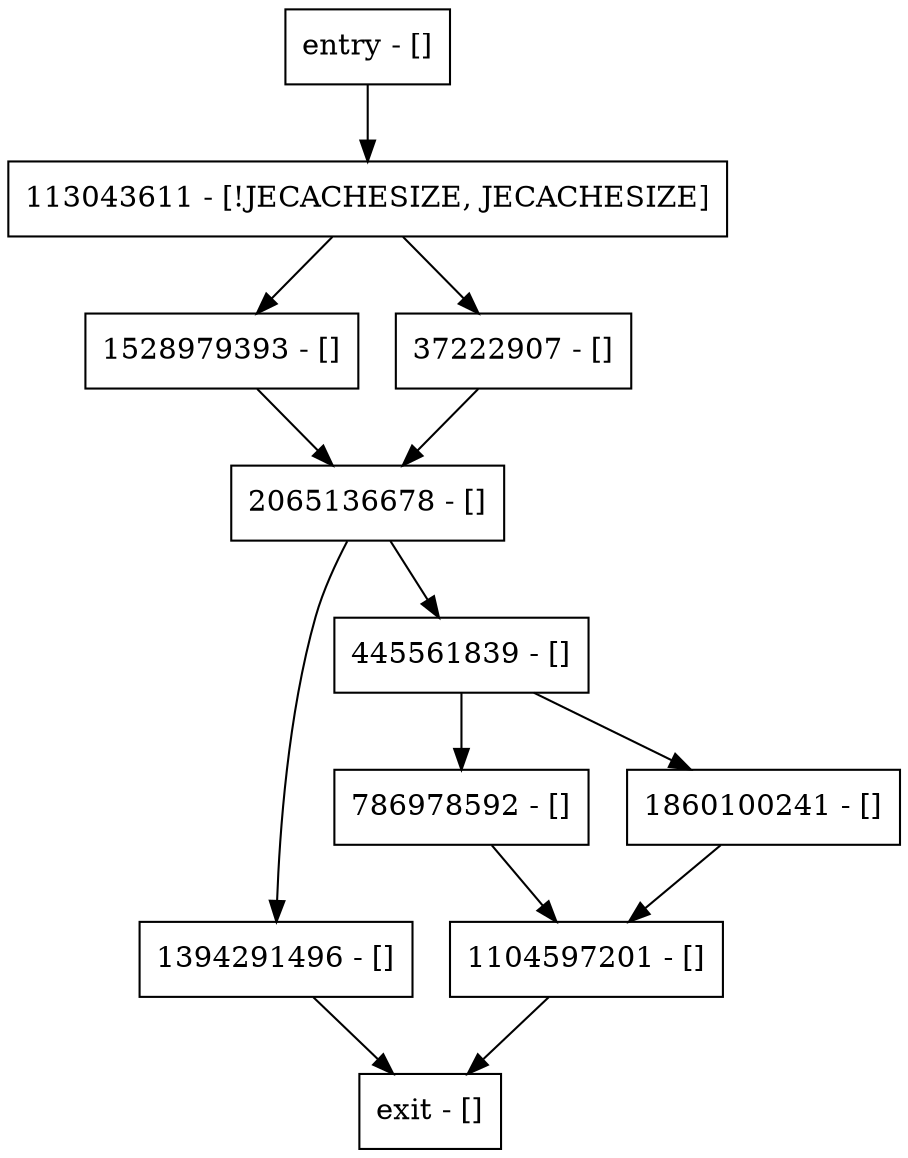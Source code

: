 digraph open {
node [shape=record];
1394291496 [label="1394291496 - []"];
entry [label="entry - []"];
exit [label="exit - []"];
786978592 [label="786978592 - []"];
113043611 [label="113043611 - [!JECACHESIZE, JECACHESIZE]"];
1860100241 [label="1860100241 - []"];
1104597201 [label="1104597201 - []"];
1528979393 [label="1528979393 - []"];
2065136678 [label="2065136678 - []"];
445561839 [label="445561839 - []"];
37222907 [label="37222907 - []"];
entry;
exit;
1394291496 -> exit;
entry -> 113043611;
786978592 -> 1104597201;
113043611 -> 1528979393;
113043611 -> 37222907;
1860100241 -> 1104597201;
1104597201 -> exit;
1528979393 -> 2065136678;
2065136678 -> 1394291496;
2065136678 -> 445561839;
445561839 -> 786978592;
445561839 -> 1860100241;
37222907 -> 2065136678;
}
